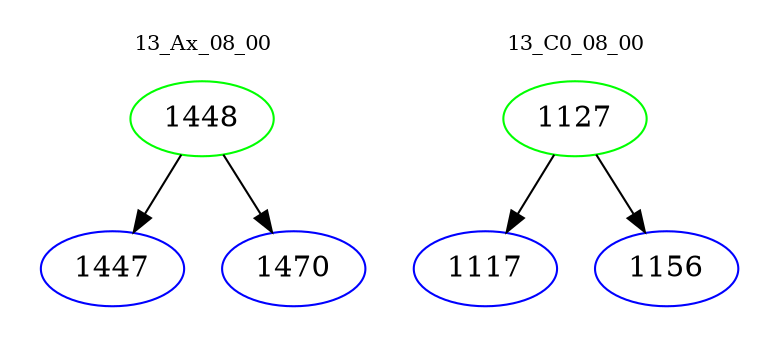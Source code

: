 digraph{
subgraph cluster_0 {
color = white
label = "13_Ax_08_00";
fontsize=10;
T0_1448 [label="1448", color="green"]
T0_1448 -> T0_1447 [color="black"]
T0_1447 [label="1447", color="blue"]
T0_1448 -> T0_1470 [color="black"]
T0_1470 [label="1470", color="blue"]
}
subgraph cluster_1 {
color = white
label = "13_C0_08_00";
fontsize=10;
T1_1127 [label="1127", color="green"]
T1_1127 -> T1_1117 [color="black"]
T1_1117 [label="1117", color="blue"]
T1_1127 -> T1_1156 [color="black"]
T1_1156 [label="1156", color="blue"]
}
}
